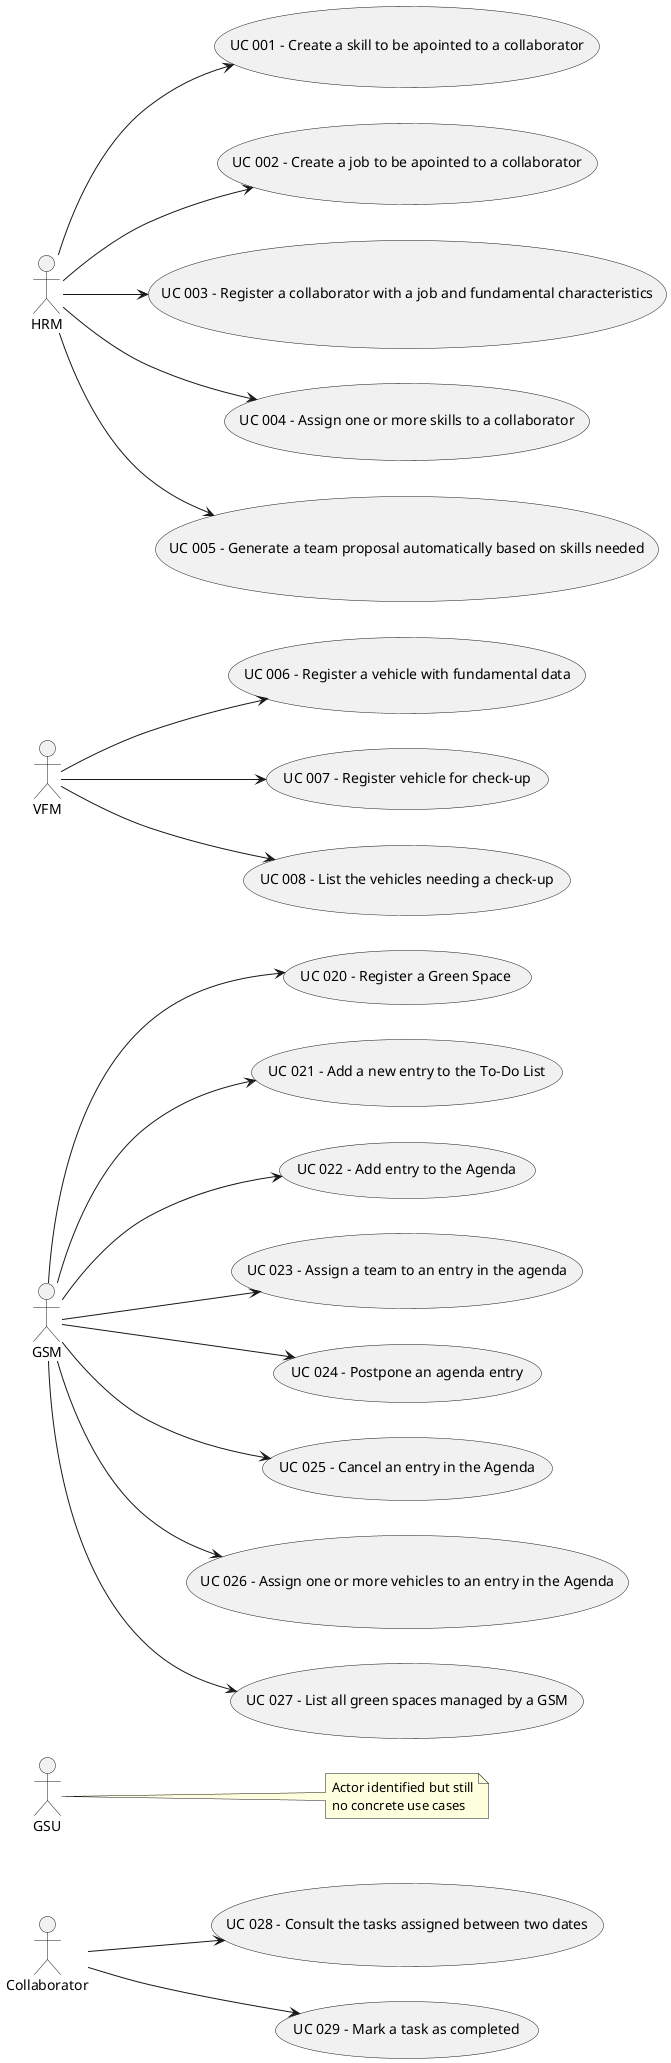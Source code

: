 @startuml
'   skinparam monochrome true
skinparam packageStyle rectangle
'skinparam shadowing false

skinparam rectangle{
    BorderColor yellow
}


left to right direction

    actor Collaborator
    actor GSU
    actor GSM


    note right of GSU
            Actor identified but still
            no concrete use cases
    end note



    usecase "UC 006 - Register a vehicle with fundamental data" as UC6
    "VFM" --> UC6
    usecase "UC 007 - Register vehicle for check-up" as UC7
    "VFM" --> UC7
    usecase "UC 008 - List the vehicles needing a check-up" as UC8
    "VFM" --> UC8
    usecase "UC 001 - Create a skill to be apointed to a collaborator" as UC1
    "HRM" --> UC1
    usecase "UC 002 - Create a job to be apointed to a collaborator" as UC2
    "HRM" --> UC2
    usecase "UC 003 - Register a collaborator with a job and fundamental characteristics" as UC3
    "HRM" --> UC3
    usecase "UC 004 - Assign one or more skills to a collaborator" as UC4
    "HRM" --> UC4
    usecase "UC 005 - Generate a team proposal automatically based on skills needed" as UC5
    "HRM" --> UC5

    usecase "UC 020 - Register a Green Space" as UC20
    GSM --> UC20
    usecase "UC 021 - Add a new entry to the To-Do List" as UC21
    GSM --> UC21
    usecase "UC 022 - Add entry to the Agenda" as UC22
    GSM --> UC22
    usecase "UC 023 - Assign a team to an entry in the agenda" as UC23
    GSM --> UC23
    usecase "UC 024 - Postpone an agenda entry" as UC24
    GSM --> UC24
    usecase "UC 025 - Cancel an entry in the Agenda" as UC25
    GSM --> UC25
    usecase "UC 026 - Assign one or more vehicles to an entry in the Agenda" as UC26
    GSM --> UC26
    usecase "UC 027 - List all green spaces managed by a GSM" as UC27
    GSM --> UC27


    usecase "UC 028 - Consult the tasks assigned between two dates" as UC28
    Collaborator --> UC28
    usecase "UC 029 - Mark a task as completed" as UC29
    Collaborator --> UC29
@enduml
